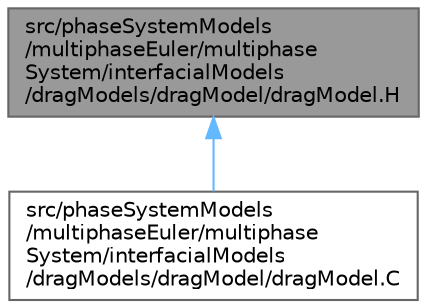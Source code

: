 digraph "src/phaseSystemModels/multiphaseEuler/multiphaseSystem/interfacialModels/dragModels/dragModel/dragModel.H"
{
 // LATEX_PDF_SIZE
  bgcolor="transparent";
  edge [fontname=Helvetica,fontsize=10,labelfontname=Helvetica,labelfontsize=10];
  node [fontname=Helvetica,fontsize=10,shape=box,height=0.2,width=0.4];
  Node1 [id="Node000001",label="src/phaseSystemModels\l/multiphaseEuler/multiphase\lSystem/interfacialModels\l/dragModels/dragModel/dragModel.H",height=0.2,width=0.4,color="gray40", fillcolor="grey60", style="filled", fontcolor="black",tooltip=" "];
  Node1 -> Node2 [id="edge1_Node000001_Node000002",dir="back",color="steelblue1",style="solid",tooltip=" "];
  Node2 [id="Node000002",label="src/phaseSystemModels\l/multiphaseEuler/multiphase\lSystem/interfacialModels\l/dragModels/dragModel/dragModel.C",height=0.2,width=0.4,color="grey40", fillcolor="white", style="filled",URL="$multiphaseEuler_2multiphaseSystem_2interfacialModels_2dragModels_2dragModel_2dragModel_8C.html",tooltip=" "];
}
